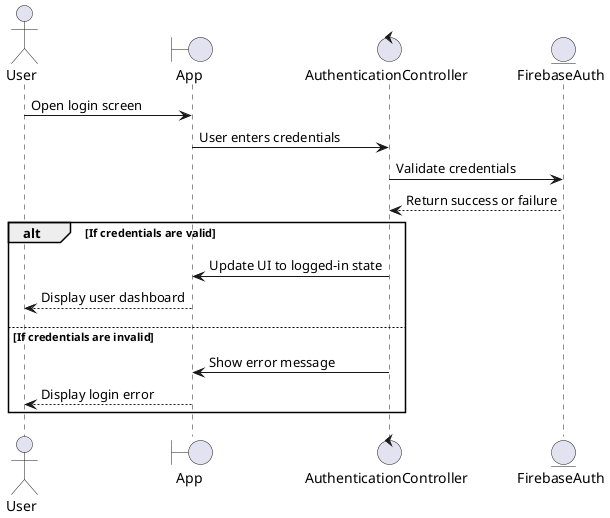 @startuml

!pragma teoz true

actor User
boundary App
control AuthenticationController
entity FirebaseAuth

User -> App : Open login screen
App -> AuthenticationController : User enters credentials
AuthenticationController -> FirebaseAuth : Validate credentials
FirebaseAuth --> AuthenticationController : Return success or failure

alt If credentials are valid
    AuthenticationController -> App : Update UI to logged-in state
    App --> User : Display user dashboard
else If credentials are invalid
    AuthenticationController -> App : Show error message
    App --> User : Display login error
end

@enduml

@startuml

!pragma teoz true

actor User
boundary App
control FriendsController
entity FirebaseDatabase

User -> App : Open friends list
App -> FriendsController : Fetch friends data
FriendsController -> FirebaseDatabase : Retrieve friend list
FirebaseDatabase --> FriendsController : Return friend list data
FriendsController -> App : Update UI with friend list
App --> User : Display friends list

User -> App : Send friend request
App -> FriendsController : Validate and process request
FriendsController -> FirebaseDatabase : Update friend requests
FirebaseDatabase --> FriendsController : Confirm update
FriendsController -> App : Update UI with pending request
App --> User : Show friend request sent confirmation

User -> App : Accept friend request
App -> FriendsController : Process acceptance
FriendsController -> FirebaseDatabase : Update friendship status
FirebaseDatabase --> FriendsController : Confirm update
FriendsController -> App : Update UI with new friend
App --> User : Show new friend added

@enduml

@startuml

!pragma teoz true

actor User
boundary App
control SearchController
control FriendsController
entity PlacesAPI
entity FirebaseDatabase

group User triggers search
    User -> App : Enter midpoint details with friend
    App -> FriendsController : Fetch friend's location
    FriendsController -> FirebaseDatabase : Retrieve friend's location data
    FirebaseDatabase --> FriendsController : Return location
    FriendsController -> App : Provide friend's location
    App -> SearchController : Process search request
end

group Fetching nearby places
    SearchController -> PlacesAPI : Query for nearby places
    PlacesAPI --> SearchController : Return list of places
end

group Display results
    SearchController -> App : Update UI with results
    App --> User : Display search results
end

@enduml
